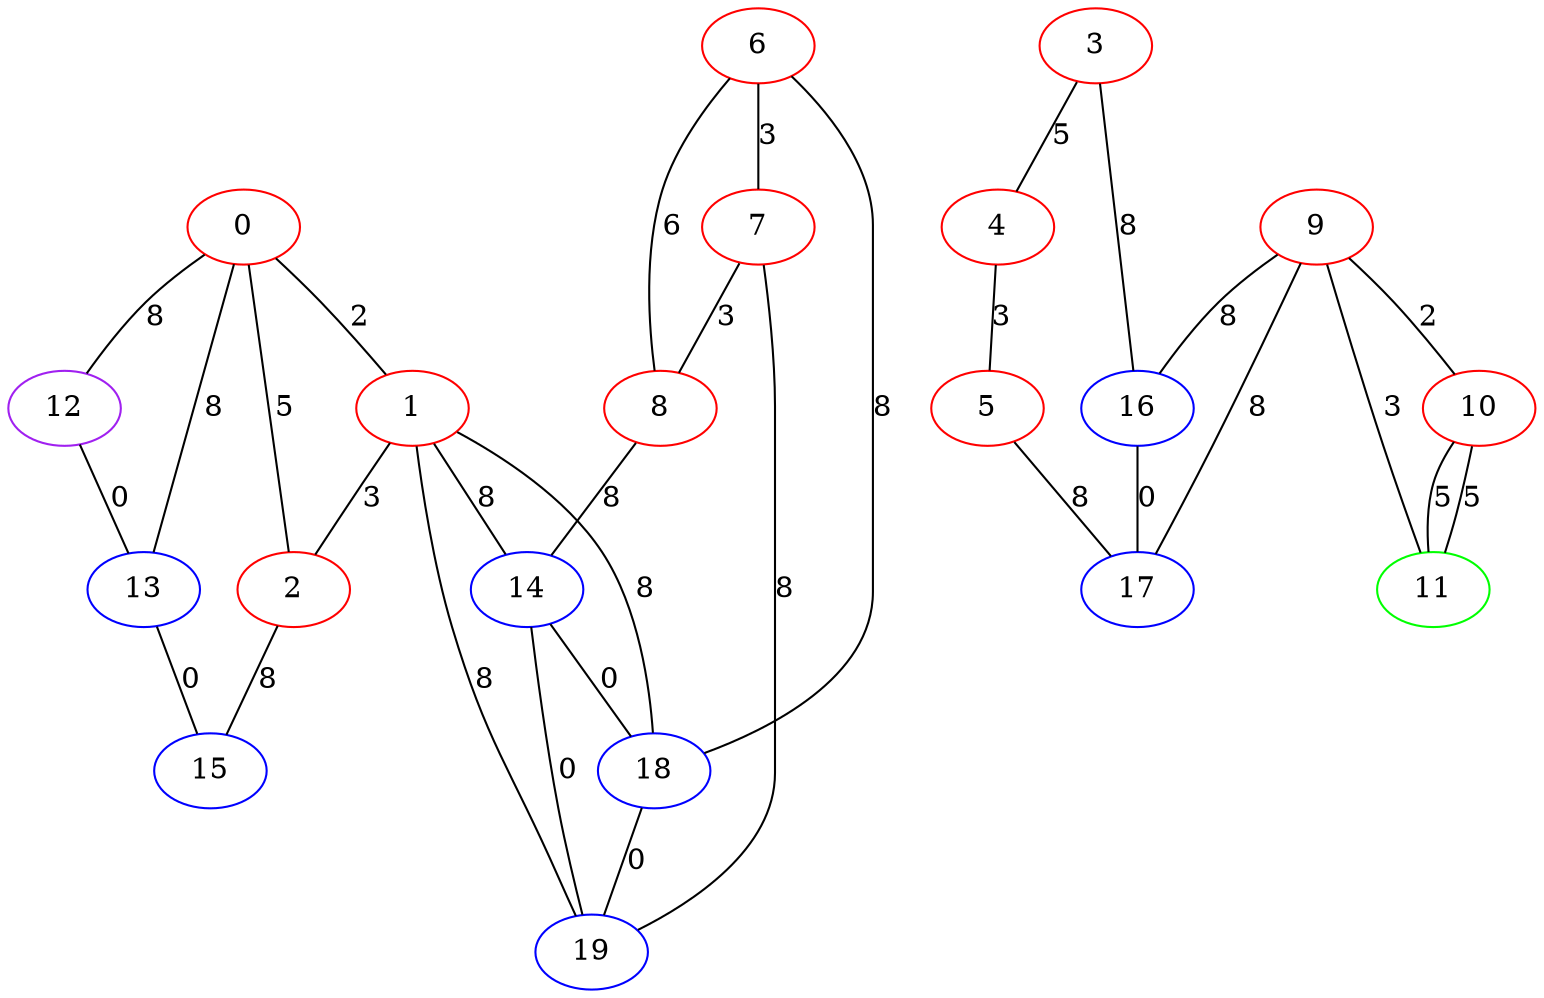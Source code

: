 graph "" {
0 [color=red, weight=1];
1 [color=red, weight=1];
2 [color=red, weight=1];
3 [color=red, weight=1];
4 [color=red, weight=1];
5 [color=red, weight=1];
6 [color=red, weight=1];
7 [color=red, weight=1];
8 [color=red, weight=1];
9 [color=red, weight=1];
10 [color=red, weight=1];
11 [color=green, weight=2];
12 [color=purple, weight=4];
13 [color=blue, weight=3];
14 [color=blue, weight=3];
15 [color=blue, weight=3];
16 [color=blue, weight=3];
17 [color=blue, weight=3];
18 [color=blue, weight=3];
19 [color=blue, weight=3];
0 -- 1  [key=0, label=2];
0 -- 2  [key=0, label=5];
0 -- 12  [key=0, label=8];
0 -- 13  [key=0, label=8];
1 -- 2  [key=0, label=3];
1 -- 19  [key=0, label=8];
1 -- 18  [key=0, label=8];
1 -- 14  [key=0, label=8];
2 -- 15  [key=0, label=8];
3 -- 16  [key=0, label=8];
3 -- 4  [key=0, label=5];
4 -- 5  [key=0, label=3];
5 -- 17  [key=0, label=8];
6 -- 8  [key=0, label=6];
6 -- 18  [key=0, label=8];
6 -- 7  [key=0, label=3];
7 -- 8  [key=0, label=3];
7 -- 19  [key=0, label=8];
8 -- 14  [key=0, label=8];
9 -- 16  [key=0, label=8];
9 -- 17  [key=0, label=8];
9 -- 10  [key=0, label=2];
9 -- 11  [key=0, label=3];
10 -- 11  [key=0, label=5];
10 -- 11  [key=1, label=5];
12 -- 13  [key=0, label=0];
13 -- 15  [key=0, label=0];
14 -- 18  [key=0, label=0];
14 -- 19  [key=0, label=0];
16 -- 17  [key=0, label=0];
18 -- 19  [key=0, label=0];
}
